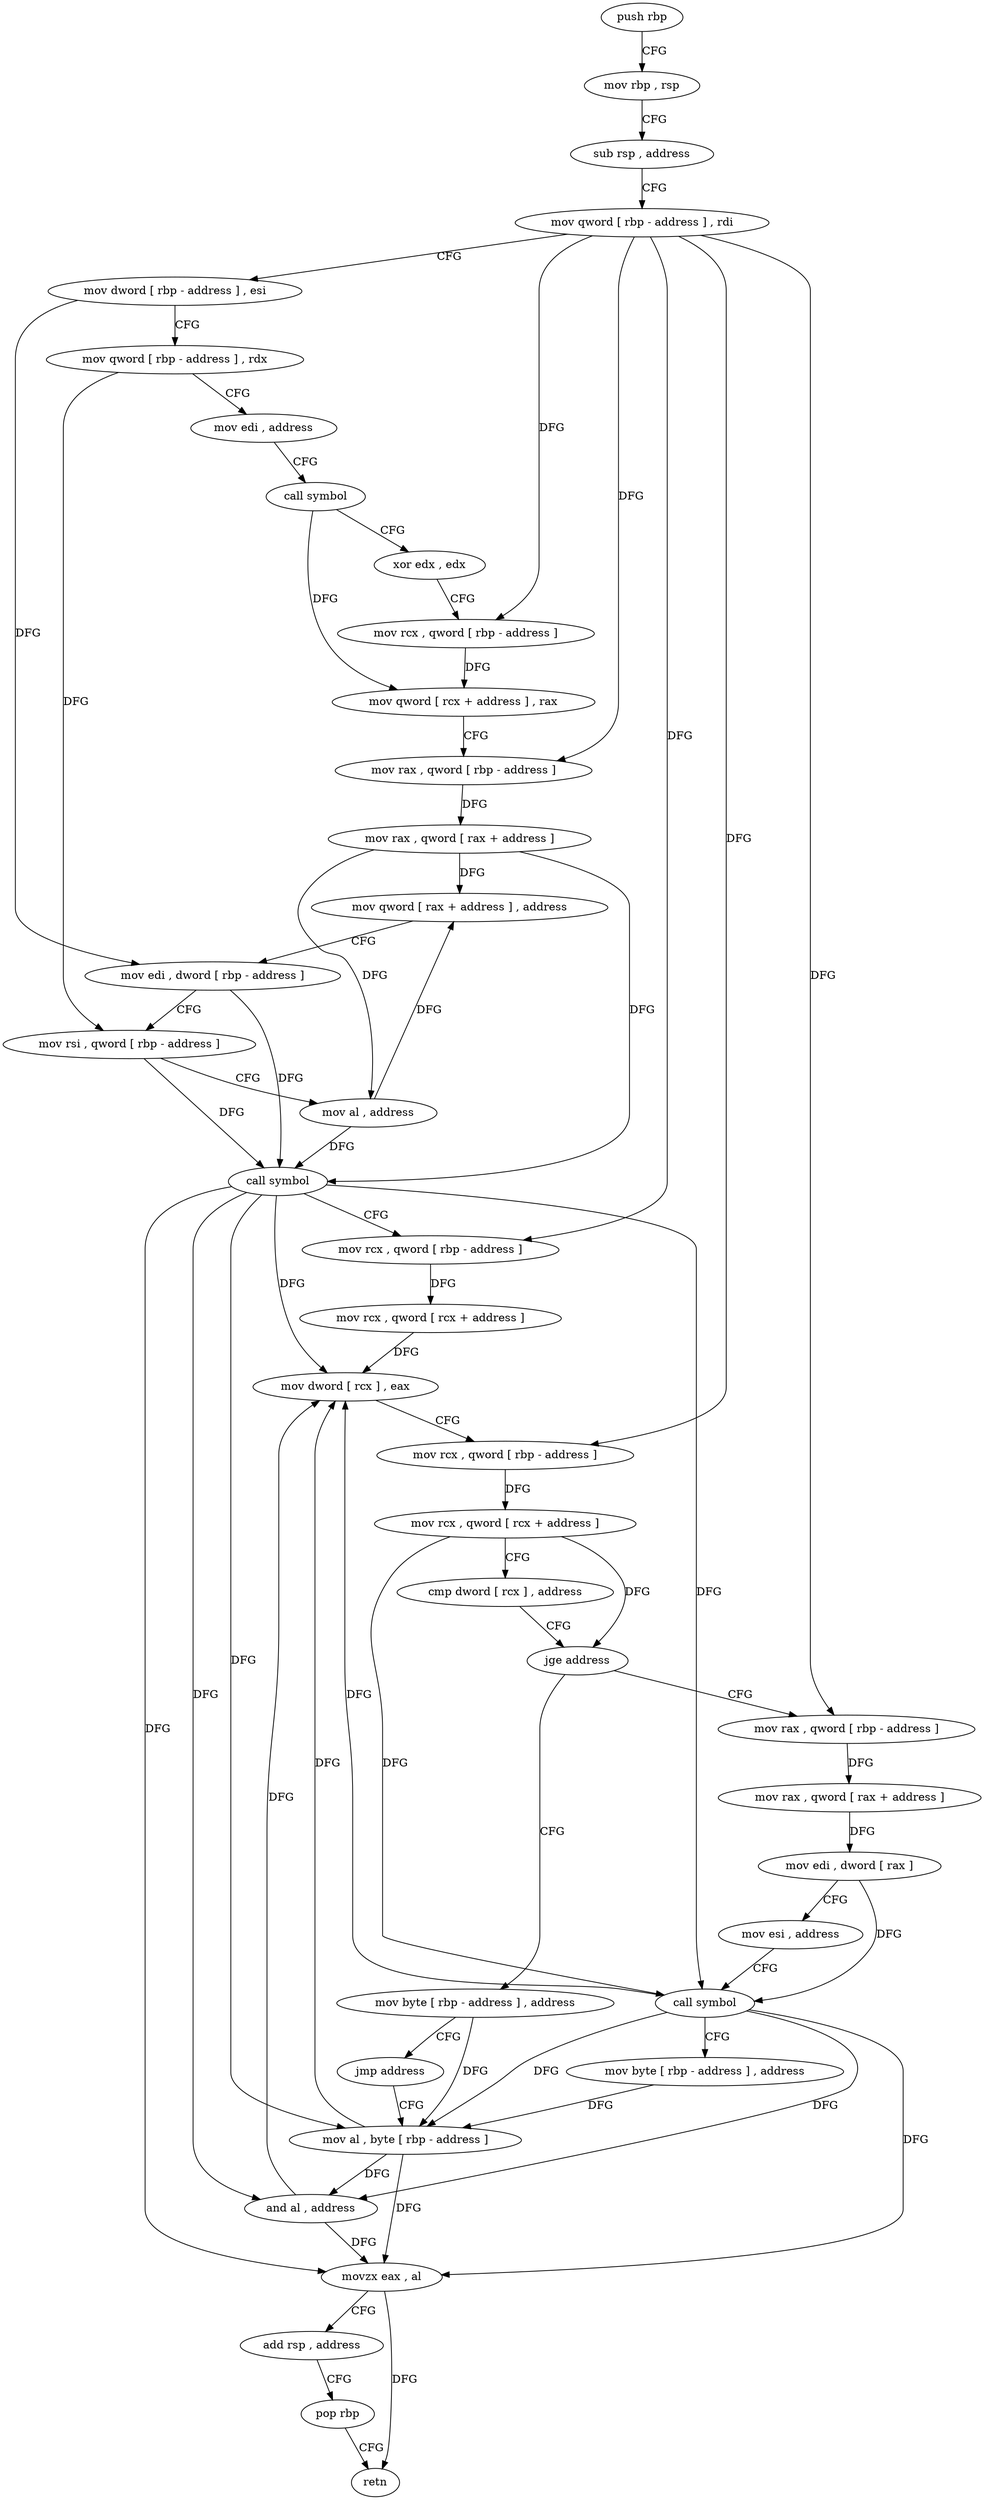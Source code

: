 digraph "func" {
"4227616" [label = "push rbp" ]
"4227617" [label = "mov rbp , rsp" ]
"4227620" [label = "sub rsp , address" ]
"4227624" [label = "mov qword [ rbp - address ] , rdi" ]
"4227628" [label = "mov dword [ rbp - address ] , esi" ]
"4227631" [label = "mov qword [ rbp - address ] , rdx" ]
"4227635" [label = "mov edi , address" ]
"4227640" [label = "call symbol" ]
"4227645" [label = "xor edx , edx" ]
"4227647" [label = "mov rcx , qword [ rbp - address ]" ]
"4227651" [label = "mov qword [ rcx + address ] , rax" ]
"4227658" [label = "mov rax , qword [ rbp - address ]" ]
"4227662" [label = "mov rax , qword [ rax + address ]" ]
"4227669" [label = "mov qword [ rax + address ] , address" ]
"4227677" [label = "mov edi , dword [ rbp - address ]" ]
"4227680" [label = "mov rsi , qword [ rbp - address ]" ]
"4227684" [label = "mov al , address" ]
"4227686" [label = "call symbol" ]
"4227691" [label = "mov rcx , qword [ rbp - address ]" ]
"4227695" [label = "mov rcx , qword [ rcx + address ]" ]
"4227702" [label = "mov dword [ rcx ] , eax" ]
"4227704" [label = "mov rcx , qword [ rbp - address ]" ]
"4227708" [label = "mov rcx , qword [ rcx + address ]" ]
"4227715" [label = "cmp dword [ rcx ] , address" ]
"4227718" [label = "jge address" ]
"4227733" [label = "mov rax , qword [ rbp - address ]" ]
"4227724" [label = "mov byte [ rbp - address ] , address" ]
"4227737" [label = "mov rax , qword [ rax + address ]" ]
"4227744" [label = "mov edi , dword [ rax ]" ]
"4227746" [label = "mov esi , address" ]
"4227751" [label = "call symbol" ]
"4227756" [label = "mov byte [ rbp - address ] , address" ]
"4227760" [label = "mov al , byte [ rbp - address ]" ]
"4227728" [label = "jmp address" ]
"4227763" [label = "and al , address" ]
"4227765" [label = "movzx eax , al" ]
"4227768" [label = "add rsp , address" ]
"4227772" [label = "pop rbp" ]
"4227773" [label = "retn" ]
"4227616" -> "4227617" [ label = "CFG" ]
"4227617" -> "4227620" [ label = "CFG" ]
"4227620" -> "4227624" [ label = "CFG" ]
"4227624" -> "4227628" [ label = "CFG" ]
"4227624" -> "4227647" [ label = "DFG" ]
"4227624" -> "4227658" [ label = "DFG" ]
"4227624" -> "4227691" [ label = "DFG" ]
"4227624" -> "4227704" [ label = "DFG" ]
"4227624" -> "4227733" [ label = "DFG" ]
"4227628" -> "4227631" [ label = "CFG" ]
"4227628" -> "4227677" [ label = "DFG" ]
"4227631" -> "4227635" [ label = "CFG" ]
"4227631" -> "4227680" [ label = "DFG" ]
"4227635" -> "4227640" [ label = "CFG" ]
"4227640" -> "4227645" [ label = "CFG" ]
"4227640" -> "4227651" [ label = "DFG" ]
"4227645" -> "4227647" [ label = "CFG" ]
"4227647" -> "4227651" [ label = "DFG" ]
"4227651" -> "4227658" [ label = "CFG" ]
"4227658" -> "4227662" [ label = "DFG" ]
"4227662" -> "4227669" [ label = "DFG" ]
"4227662" -> "4227684" [ label = "DFG" ]
"4227662" -> "4227686" [ label = "DFG" ]
"4227669" -> "4227677" [ label = "CFG" ]
"4227677" -> "4227680" [ label = "CFG" ]
"4227677" -> "4227686" [ label = "DFG" ]
"4227680" -> "4227684" [ label = "CFG" ]
"4227680" -> "4227686" [ label = "DFG" ]
"4227684" -> "4227686" [ label = "DFG" ]
"4227684" -> "4227669" [ label = "DFG" ]
"4227686" -> "4227691" [ label = "CFG" ]
"4227686" -> "4227702" [ label = "DFG" ]
"4227686" -> "4227760" [ label = "DFG" ]
"4227686" -> "4227763" [ label = "DFG" ]
"4227686" -> "4227765" [ label = "DFG" ]
"4227686" -> "4227751" [ label = "DFG" ]
"4227691" -> "4227695" [ label = "DFG" ]
"4227695" -> "4227702" [ label = "DFG" ]
"4227702" -> "4227704" [ label = "CFG" ]
"4227704" -> "4227708" [ label = "DFG" ]
"4227708" -> "4227715" [ label = "CFG" ]
"4227708" -> "4227718" [ label = "DFG" ]
"4227708" -> "4227751" [ label = "DFG" ]
"4227715" -> "4227718" [ label = "CFG" ]
"4227718" -> "4227733" [ label = "CFG" ]
"4227718" -> "4227724" [ label = "CFG" ]
"4227733" -> "4227737" [ label = "DFG" ]
"4227724" -> "4227728" [ label = "CFG" ]
"4227724" -> "4227760" [ label = "DFG" ]
"4227737" -> "4227744" [ label = "DFG" ]
"4227744" -> "4227746" [ label = "CFG" ]
"4227744" -> "4227751" [ label = "DFG" ]
"4227746" -> "4227751" [ label = "CFG" ]
"4227751" -> "4227756" [ label = "CFG" ]
"4227751" -> "4227702" [ label = "DFG" ]
"4227751" -> "4227760" [ label = "DFG" ]
"4227751" -> "4227763" [ label = "DFG" ]
"4227751" -> "4227765" [ label = "DFG" ]
"4227756" -> "4227760" [ label = "DFG" ]
"4227760" -> "4227763" [ label = "DFG" ]
"4227760" -> "4227702" [ label = "DFG" ]
"4227760" -> "4227765" [ label = "DFG" ]
"4227728" -> "4227760" [ label = "CFG" ]
"4227763" -> "4227765" [ label = "DFG" ]
"4227763" -> "4227702" [ label = "DFG" ]
"4227765" -> "4227768" [ label = "CFG" ]
"4227765" -> "4227773" [ label = "DFG" ]
"4227768" -> "4227772" [ label = "CFG" ]
"4227772" -> "4227773" [ label = "CFG" ]
}
